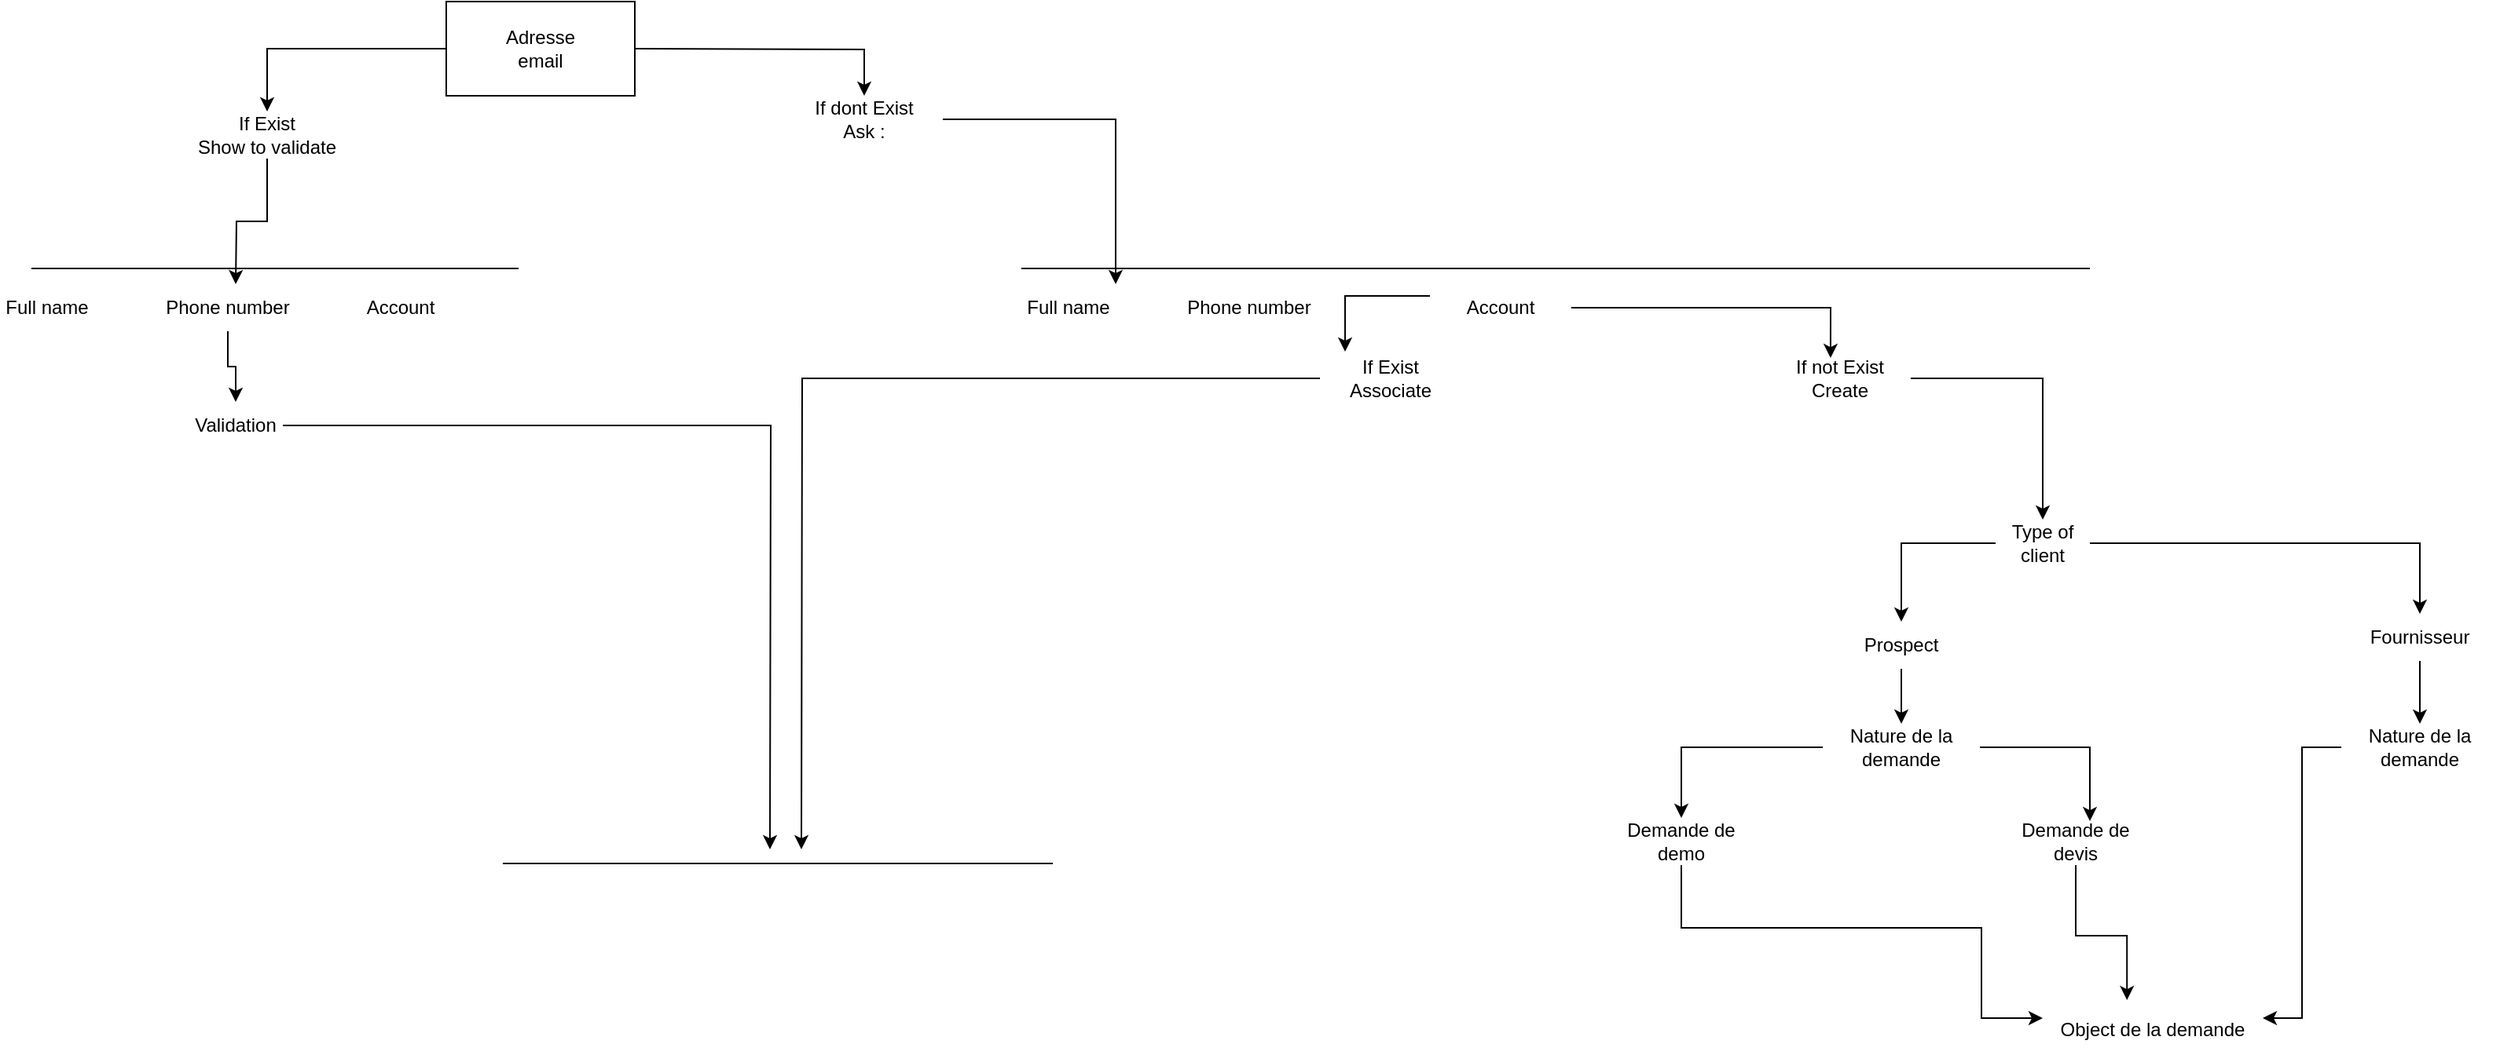 <mxfile version="26.1.1">
  <diagram name="Page-1" id="atLWHJRTUMqnXSpXZxQv">
    <mxGraphModel dx="1434" dy="772" grid="1" gridSize="10" guides="1" tooltips="1" connect="1" arrows="1" fold="1" page="1" pageScale="1" pageWidth="827" pageHeight="1169" math="0" shadow="0">
      <root>
        <mxCell id="0" />
        <mxCell id="1" parent="0" />
        <mxCell id="3HzZkOitOZcYrXyM4pEs-3" style="edgeStyle=orthogonalEdgeStyle;rounded=0;orthogonalLoop=1;jettySize=auto;html=1;" edge="1" parent="1" source="3HzZkOitOZcYrXyM4pEs-6">
          <mxGeometry relative="1" as="geometry">
            <mxPoint x="220" y="260" as="targetPoint" />
          </mxGeometry>
        </mxCell>
        <mxCell id="3HzZkOitOZcYrXyM4pEs-1" value="" style="rounded=0;whiteSpace=wrap;html=1;" vertex="1" parent="1">
          <mxGeometry x="354" y="80" width="120" height="60" as="geometry" />
        </mxCell>
        <mxCell id="3HzZkOitOZcYrXyM4pEs-2" value="Adresse email" style="text;html=1;align=center;verticalAlign=middle;whiteSpace=wrap;rounded=0;" vertex="1" parent="1">
          <mxGeometry x="384" y="95" width="60" height="30" as="geometry" />
        </mxCell>
        <mxCell id="3HzZkOitOZcYrXyM4pEs-7" value="" style="edgeStyle=orthogonalEdgeStyle;rounded=0;orthogonalLoop=1;jettySize=auto;html=1;" edge="1" parent="1" source="3HzZkOitOZcYrXyM4pEs-1" target="3HzZkOitOZcYrXyM4pEs-6">
          <mxGeometry relative="1" as="geometry">
            <mxPoint x="220" y="260" as="targetPoint" />
            <mxPoint x="354" y="110" as="sourcePoint" />
          </mxGeometry>
        </mxCell>
        <mxCell id="3HzZkOitOZcYrXyM4pEs-6" value="If Exist&lt;div&gt;Show to validate&lt;/div&gt;" style="text;html=1;align=center;verticalAlign=middle;whiteSpace=wrap;rounded=0;" vertex="1" parent="1">
          <mxGeometry x="190" y="150" width="100" height="30" as="geometry" />
        </mxCell>
        <mxCell id="3HzZkOitOZcYrXyM4pEs-11" value="" style="edgeStyle=orthogonalEdgeStyle;rounded=0;orthogonalLoop=1;jettySize=auto;html=1;exitX=1;exitY=0.5;exitDx=0;exitDy=0;" edge="1" parent="1" target="3HzZkOitOZcYrXyM4pEs-8">
          <mxGeometry relative="1" as="geometry">
            <mxPoint x="680" y="280" as="targetPoint" />
            <mxPoint x="474" y="110" as="sourcePoint" />
          </mxGeometry>
        </mxCell>
        <mxCell id="3HzZkOitOZcYrXyM4pEs-65" style="edgeStyle=orthogonalEdgeStyle;rounded=0;orthogonalLoop=1;jettySize=auto;html=1;entryX=1;entryY=0;entryDx=0;entryDy=0;" edge="1" parent="1" source="3HzZkOitOZcYrXyM4pEs-8" target="3HzZkOitOZcYrXyM4pEs-50">
          <mxGeometry relative="1" as="geometry" />
        </mxCell>
        <mxCell id="3HzZkOitOZcYrXyM4pEs-8" value="If dont Exist&lt;div&gt;Ask :&lt;/div&gt;" style="text;html=1;align=center;verticalAlign=middle;whiteSpace=wrap;rounded=0;" vertex="1" parent="1">
          <mxGeometry x="570" y="140" width="100" height="30" as="geometry" />
        </mxCell>
        <mxCell id="3HzZkOitOZcYrXyM4pEs-15" value="Type of client" style="text;html=1;align=center;verticalAlign=middle;whiteSpace=wrap;rounded=0;" vertex="1" parent="1">
          <mxGeometry x="1340" y="410" width="60" height="30" as="geometry" />
        </mxCell>
        <mxCell id="3HzZkOitOZcYrXyM4pEs-57" style="edgeStyle=orthogonalEdgeStyle;rounded=0;orthogonalLoop=1;jettySize=auto;html=1;entryX=0;entryY=0.25;entryDx=0;entryDy=0;" edge="1" parent="1" source="3HzZkOitOZcYrXyM4pEs-29" target="3HzZkOitOZcYrXyM4pEs-59">
          <mxGeometry relative="1" as="geometry">
            <mxPoint x="1331" y="720" as="targetPoint" />
            <Array as="points">
              <mxPoint x="1140" y="670" />
              <mxPoint x="1331" y="670" />
              <mxPoint x="1331" y="728" />
            </Array>
          </mxGeometry>
        </mxCell>
        <mxCell id="3HzZkOitOZcYrXyM4pEs-29" value="Demande de demo" style="text;html=1;align=center;verticalAlign=middle;whiteSpace=wrap;rounded=0;" vertex="1" parent="1">
          <mxGeometry x="1090" y="600" width="100" height="30" as="geometry" />
        </mxCell>
        <mxCell id="3HzZkOitOZcYrXyM4pEs-33" style="edgeStyle=orthogonalEdgeStyle;rounded=0;orthogonalLoop=1;jettySize=auto;html=1;" edge="1" parent="1" target="3HzZkOitOZcYrXyM4pEs-36" source="3HzZkOitOZcYrXyM4pEs-15">
          <mxGeometry relative="1" as="geometry">
            <mxPoint x="1280" y="490" as="targetPoint" />
            <mxPoint x="1340" y="425" as="sourcePoint" />
          </mxGeometry>
        </mxCell>
        <mxCell id="3HzZkOitOZcYrXyM4pEs-34" style="edgeStyle=orthogonalEdgeStyle;rounded=0;orthogonalLoop=1;jettySize=auto;html=1;entryX=0.5;entryY=0;entryDx=0;entryDy=0;" edge="1" parent="1" target="3HzZkOitOZcYrXyM4pEs-38" source="3HzZkOitOZcYrXyM4pEs-15">
          <mxGeometry relative="1" as="geometry">
            <mxPoint x="1400" y="425" as="sourcePoint" />
          </mxGeometry>
        </mxCell>
        <mxCell id="3HzZkOitOZcYrXyM4pEs-35" style="edgeStyle=orthogonalEdgeStyle;rounded=0;orthogonalLoop=1;jettySize=auto;html=1;" edge="1" parent="1" source="3HzZkOitOZcYrXyM4pEs-36" target="3HzZkOitOZcYrXyM4pEs-41">
          <mxGeometry relative="1" as="geometry" />
        </mxCell>
        <mxCell id="3HzZkOitOZcYrXyM4pEs-36" value="&lt;div&gt;Prospect&lt;/div&gt;" style="text;html=1;align=center;verticalAlign=middle;whiteSpace=wrap;rounded=0;" vertex="1" parent="1">
          <mxGeometry x="1250" y="475" width="60" height="30" as="geometry" />
        </mxCell>
        <mxCell id="3HzZkOitOZcYrXyM4pEs-37" style="edgeStyle=orthogonalEdgeStyle;rounded=0;orthogonalLoop=1;jettySize=auto;html=1;entryX=0.5;entryY=0;entryDx=0;entryDy=0;" edge="1" parent="1" source="3HzZkOitOZcYrXyM4pEs-38" target="3HzZkOitOZcYrXyM4pEs-42">
          <mxGeometry relative="1" as="geometry" />
        </mxCell>
        <mxCell id="3HzZkOitOZcYrXyM4pEs-38" value="&lt;div&gt;Fournisseur&lt;/div&gt;" style="text;html=1;align=center;verticalAlign=middle;whiteSpace=wrap;rounded=0;" vertex="1" parent="1">
          <mxGeometry x="1580" y="470" width="60" height="30" as="geometry" />
        </mxCell>
        <mxCell id="3HzZkOitOZcYrXyM4pEs-39" style="edgeStyle=orthogonalEdgeStyle;rounded=0;orthogonalLoop=1;jettySize=auto;html=1;" edge="1" parent="1">
          <mxGeometry relative="1" as="geometry">
            <mxPoint x="1140" y="600" as="targetPoint" />
            <mxPoint x="1140" y="600" as="sourcePoint" />
          </mxGeometry>
        </mxCell>
        <mxCell id="3HzZkOitOZcYrXyM4pEs-40" style="edgeStyle=orthogonalEdgeStyle;rounded=0;orthogonalLoop=1;jettySize=auto;html=1;entryX=0.59;entryY=0.067;entryDx=0;entryDy=0;entryPerimeter=0;exitX=1;exitY=0.5;exitDx=0;exitDy=0;" edge="1" parent="1" source="3HzZkOitOZcYrXyM4pEs-41" target="3HzZkOitOZcYrXyM4pEs-44">
          <mxGeometry relative="1" as="geometry">
            <mxPoint x="1400" y="550" as="targetPoint" />
          </mxGeometry>
        </mxCell>
        <mxCell id="3HzZkOitOZcYrXyM4pEs-41" value="Nature de la demande" style="text;html=1;align=center;verticalAlign=middle;whiteSpace=wrap;rounded=0;" vertex="1" parent="1">
          <mxGeometry x="1230" y="540" width="100" height="30" as="geometry" />
        </mxCell>
        <mxCell id="3HzZkOitOZcYrXyM4pEs-61" style="edgeStyle=orthogonalEdgeStyle;rounded=0;orthogonalLoop=1;jettySize=auto;html=1;entryX=1;entryY=0.25;entryDx=0;entryDy=0;" edge="1" parent="1" source="3HzZkOitOZcYrXyM4pEs-42" target="3HzZkOitOZcYrXyM4pEs-59">
          <mxGeometry relative="1" as="geometry" />
        </mxCell>
        <mxCell id="3HzZkOitOZcYrXyM4pEs-42" value="Nature de la demande" style="text;html=1;align=center;verticalAlign=middle;whiteSpace=wrap;rounded=0;" vertex="1" parent="1">
          <mxGeometry x="1560" y="540" width="100" height="30" as="geometry" />
        </mxCell>
        <mxCell id="3HzZkOitOZcYrXyM4pEs-43" value="" style="edgeStyle=orthogonalEdgeStyle;rounded=0;orthogonalLoop=1;jettySize=auto;html=1;" edge="1" parent="1" source="3HzZkOitOZcYrXyM4pEs-41" target="3HzZkOitOZcYrXyM4pEs-29">
          <mxGeometry relative="1" as="geometry">
            <mxPoint x="1140" y="600" as="targetPoint" />
            <mxPoint x="1230" y="555" as="sourcePoint" />
          </mxGeometry>
        </mxCell>
        <mxCell id="3HzZkOitOZcYrXyM4pEs-44" value="Demande de devis" style="text;html=1;align=center;verticalAlign=middle;whiteSpace=wrap;rounded=0;" vertex="1" parent="1">
          <mxGeometry x="1341" y="600" width="100" height="30" as="geometry" />
        </mxCell>
        <mxCell id="3HzZkOitOZcYrXyM4pEs-48" value="" style="endArrow=none;html=1;rounded=0;" edge="1" parent="1">
          <mxGeometry width="50" height="50" relative="1" as="geometry">
            <mxPoint x="720" y="250" as="sourcePoint" />
            <mxPoint x="1400" y="250" as="targetPoint" />
          </mxGeometry>
        </mxCell>
        <mxCell id="3HzZkOitOZcYrXyM4pEs-50" value="Full name" style="text;html=1;align=center;verticalAlign=middle;whiteSpace=wrap;rounded=0;" vertex="1" parent="1">
          <mxGeometry x="720" y="260" width="60" height="30" as="geometry" />
        </mxCell>
        <mxCell id="3HzZkOitOZcYrXyM4pEs-51" value="Phone number" style="text;html=1;align=center;verticalAlign=middle;whiteSpace=wrap;rounded=0;" vertex="1" parent="1">
          <mxGeometry x="820" y="260" width="90" height="30" as="geometry" />
        </mxCell>
        <mxCell id="3HzZkOitOZcYrXyM4pEs-52" value="Account" style="text;html=1;align=center;verticalAlign=middle;whiteSpace=wrap;rounded=0;" vertex="1" parent="1">
          <mxGeometry x="980" y="260" width="90" height="30" as="geometry" />
        </mxCell>
        <mxCell id="3HzZkOitOZcYrXyM4pEs-78" style="edgeStyle=orthogonalEdgeStyle;rounded=0;orthogonalLoop=1;jettySize=auto;html=1;" edge="1" parent="1" source="3HzZkOitOZcYrXyM4pEs-54">
          <mxGeometry relative="1" as="geometry">
            <mxPoint x="580" y="620" as="targetPoint" />
          </mxGeometry>
        </mxCell>
        <mxCell id="3HzZkOitOZcYrXyM4pEs-54" value="If Exist Associate" style="text;html=1;align=center;verticalAlign=middle;whiteSpace=wrap;rounded=0;" vertex="1" parent="1">
          <mxGeometry x="910" y="305" width="90" height="30" as="geometry" />
        </mxCell>
        <mxCell id="3HzZkOitOZcYrXyM4pEs-77" style="edgeStyle=orthogonalEdgeStyle;rounded=0;orthogonalLoop=1;jettySize=auto;html=1;" edge="1" parent="1" source="3HzZkOitOZcYrXyM4pEs-55" target="3HzZkOitOZcYrXyM4pEs-15">
          <mxGeometry relative="1" as="geometry" />
        </mxCell>
        <mxCell id="3HzZkOitOZcYrXyM4pEs-55" value="If not Exist Create" style="text;html=1;align=center;verticalAlign=middle;whiteSpace=wrap;rounded=0;" vertex="1" parent="1">
          <mxGeometry x="1196" y="305" width="90" height="30" as="geometry" />
        </mxCell>
        <mxCell id="3HzZkOitOZcYrXyM4pEs-56" style="edgeStyle=orthogonalEdgeStyle;rounded=0;orthogonalLoop=1;jettySize=auto;html=1;entryX=0.433;entryY=0.067;entryDx=0;entryDy=0;entryPerimeter=0;" edge="1" parent="1" source="3HzZkOitOZcYrXyM4pEs-52" target="3HzZkOitOZcYrXyM4pEs-55">
          <mxGeometry relative="1" as="geometry" />
        </mxCell>
        <mxCell id="3HzZkOitOZcYrXyM4pEs-59" value="Object de la demande" style="text;html=1;align=center;verticalAlign=middle;whiteSpace=wrap;rounded=0;" vertex="1" parent="1">
          <mxGeometry x="1370" y="720" width="140" height="30" as="geometry" />
        </mxCell>
        <mxCell id="3HzZkOitOZcYrXyM4pEs-60" style="edgeStyle=orthogonalEdgeStyle;rounded=0;orthogonalLoop=1;jettySize=auto;html=1;entryX=0.383;entryY=-0.133;entryDx=0;entryDy=0;entryPerimeter=0;" edge="1" parent="1" source="3HzZkOitOZcYrXyM4pEs-44" target="3HzZkOitOZcYrXyM4pEs-59">
          <mxGeometry relative="1" as="geometry" />
        </mxCell>
        <mxCell id="3HzZkOitOZcYrXyM4pEs-64" value="" style="endArrow=none;html=1;rounded=0;" edge="1" parent="1">
          <mxGeometry width="50" height="50" relative="1" as="geometry">
            <mxPoint x="90" y="250" as="sourcePoint" />
            <mxPoint x="400" y="250" as="targetPoint" />
          </mxGeometry>
        </mxCell>
        <mxCell id="3HzZkOitOZcYrXyM4pEs-66" value="Full name" style="text;html=1;align=center;verticalAlign=middle;whiteSpace=wrap;rounded=0;" vertex="1" parent="1">
          <mxGeometry x="70" y="260" width="60" height="30" as="geometry" />
        </mxCell>
        <mxCell id="3HzZkOitOZcYrXyM4pEs-70" style="edgeStyle=orthogonalEdgeStyle;rounded=0;orthogonalLoop=1;jettySize=auto;html=1;" edge="1" parent="1" source="3HzZkOitOZcYrXyM4pEs-72">
          <mxGeometry relative="1" as="geometry">
            <mxPoint x="560" y="620" as="targetPoint" />
          </mxGeometry>
        </mxCell>
        <mxCell id="3HzZkOitOZcYrXyM4pEs-67" value="Phone number" style="text;html=1;align=center;verticalAlign=middle;whiteSpace=wrap;rounded=0;" vertex="1" parent="1">
          <mxGeometry x="170" y="260" width="90" height="30" as="geometry" />
        </mxCell>
        <mxCell id="3HzZkOitOZcYrXyM4pEs-68" value="Account" style="text;html=1;align=center;verticalAlign=middle;whiteSpace=wrap;rounded=0;" vertex="1" parent="1">
          <mxGeometry x="280" y="260" width="90" height="30" as="geometry" />
        </mxCell>
        <mxCell id="3HzZkOitOZcYrXyM4pEs-75" value="" style="edgeStyle=orthogonalEdgeStyle;rounded=0;orthogonalLoop=1;jettySize=auto;html=1;" edge="1" parent="1" source="3HzZkOitOZcYrXyM4pEs-67" target="3HzZkOitOZcYrXyM4pEs-72">
          <mxGeometry relative="1" as="geometry">
            <mxPoint x="215" y="450" as="targetPoint" />
            <mxPoint x="215" y="290" as="sourcePoint" />
          </mxGeometry>
        </mxCell>
        <mxCell id="3HzZkOitOZcYrXyM4pEs-72" value="Validation" style="text;html=1;align=center;verticalAlign=middle;whiteSpace=wrap;rounded=0;" vertex="1" parent="1">
          <mxGeometry x="190" y="335" width="60" height="30" as="geometry" />
        </mxCell>
        <mxCell id="3HzZkOitOZcYrXyM4pEs-76" style="edgeStyle=orthogonalEdgeStyle;rounded=0;orthogonalLoop=1;jettySize=auto;html=1;entryX=0.178;entryY=-0.067;entryDx=0;entryDy=0;entryPerimeter=0;exitX=0;exitY=0.25;exitDx=0;exitDy=0;" edge="1" parent="1" source="3HzZkOitOZcYrXyM4pEs-52" target="3HzZkOitOZcYrXyM4pEs-54">
          <mxGeometry relative="1" as="geometry" />
        </mxCell>
        <mxCell id="3HzZkOitOZcYrXyM4pEs-79" value="" style="endArrow=none;html=1;rounded=0;" edge="1" parent="1">
          <mxGeometry width="50" height="50" relative="1" as="geometry">
            <mxPoint x="390" y="629" as="sourcePoint" />
            <mxPoint x="740" y="629" as="targetPoint" />
          </mxGeometry>
        </mxCell>
      </root>
    </mxGraphModel>
  </diagram>
</mxfile>
